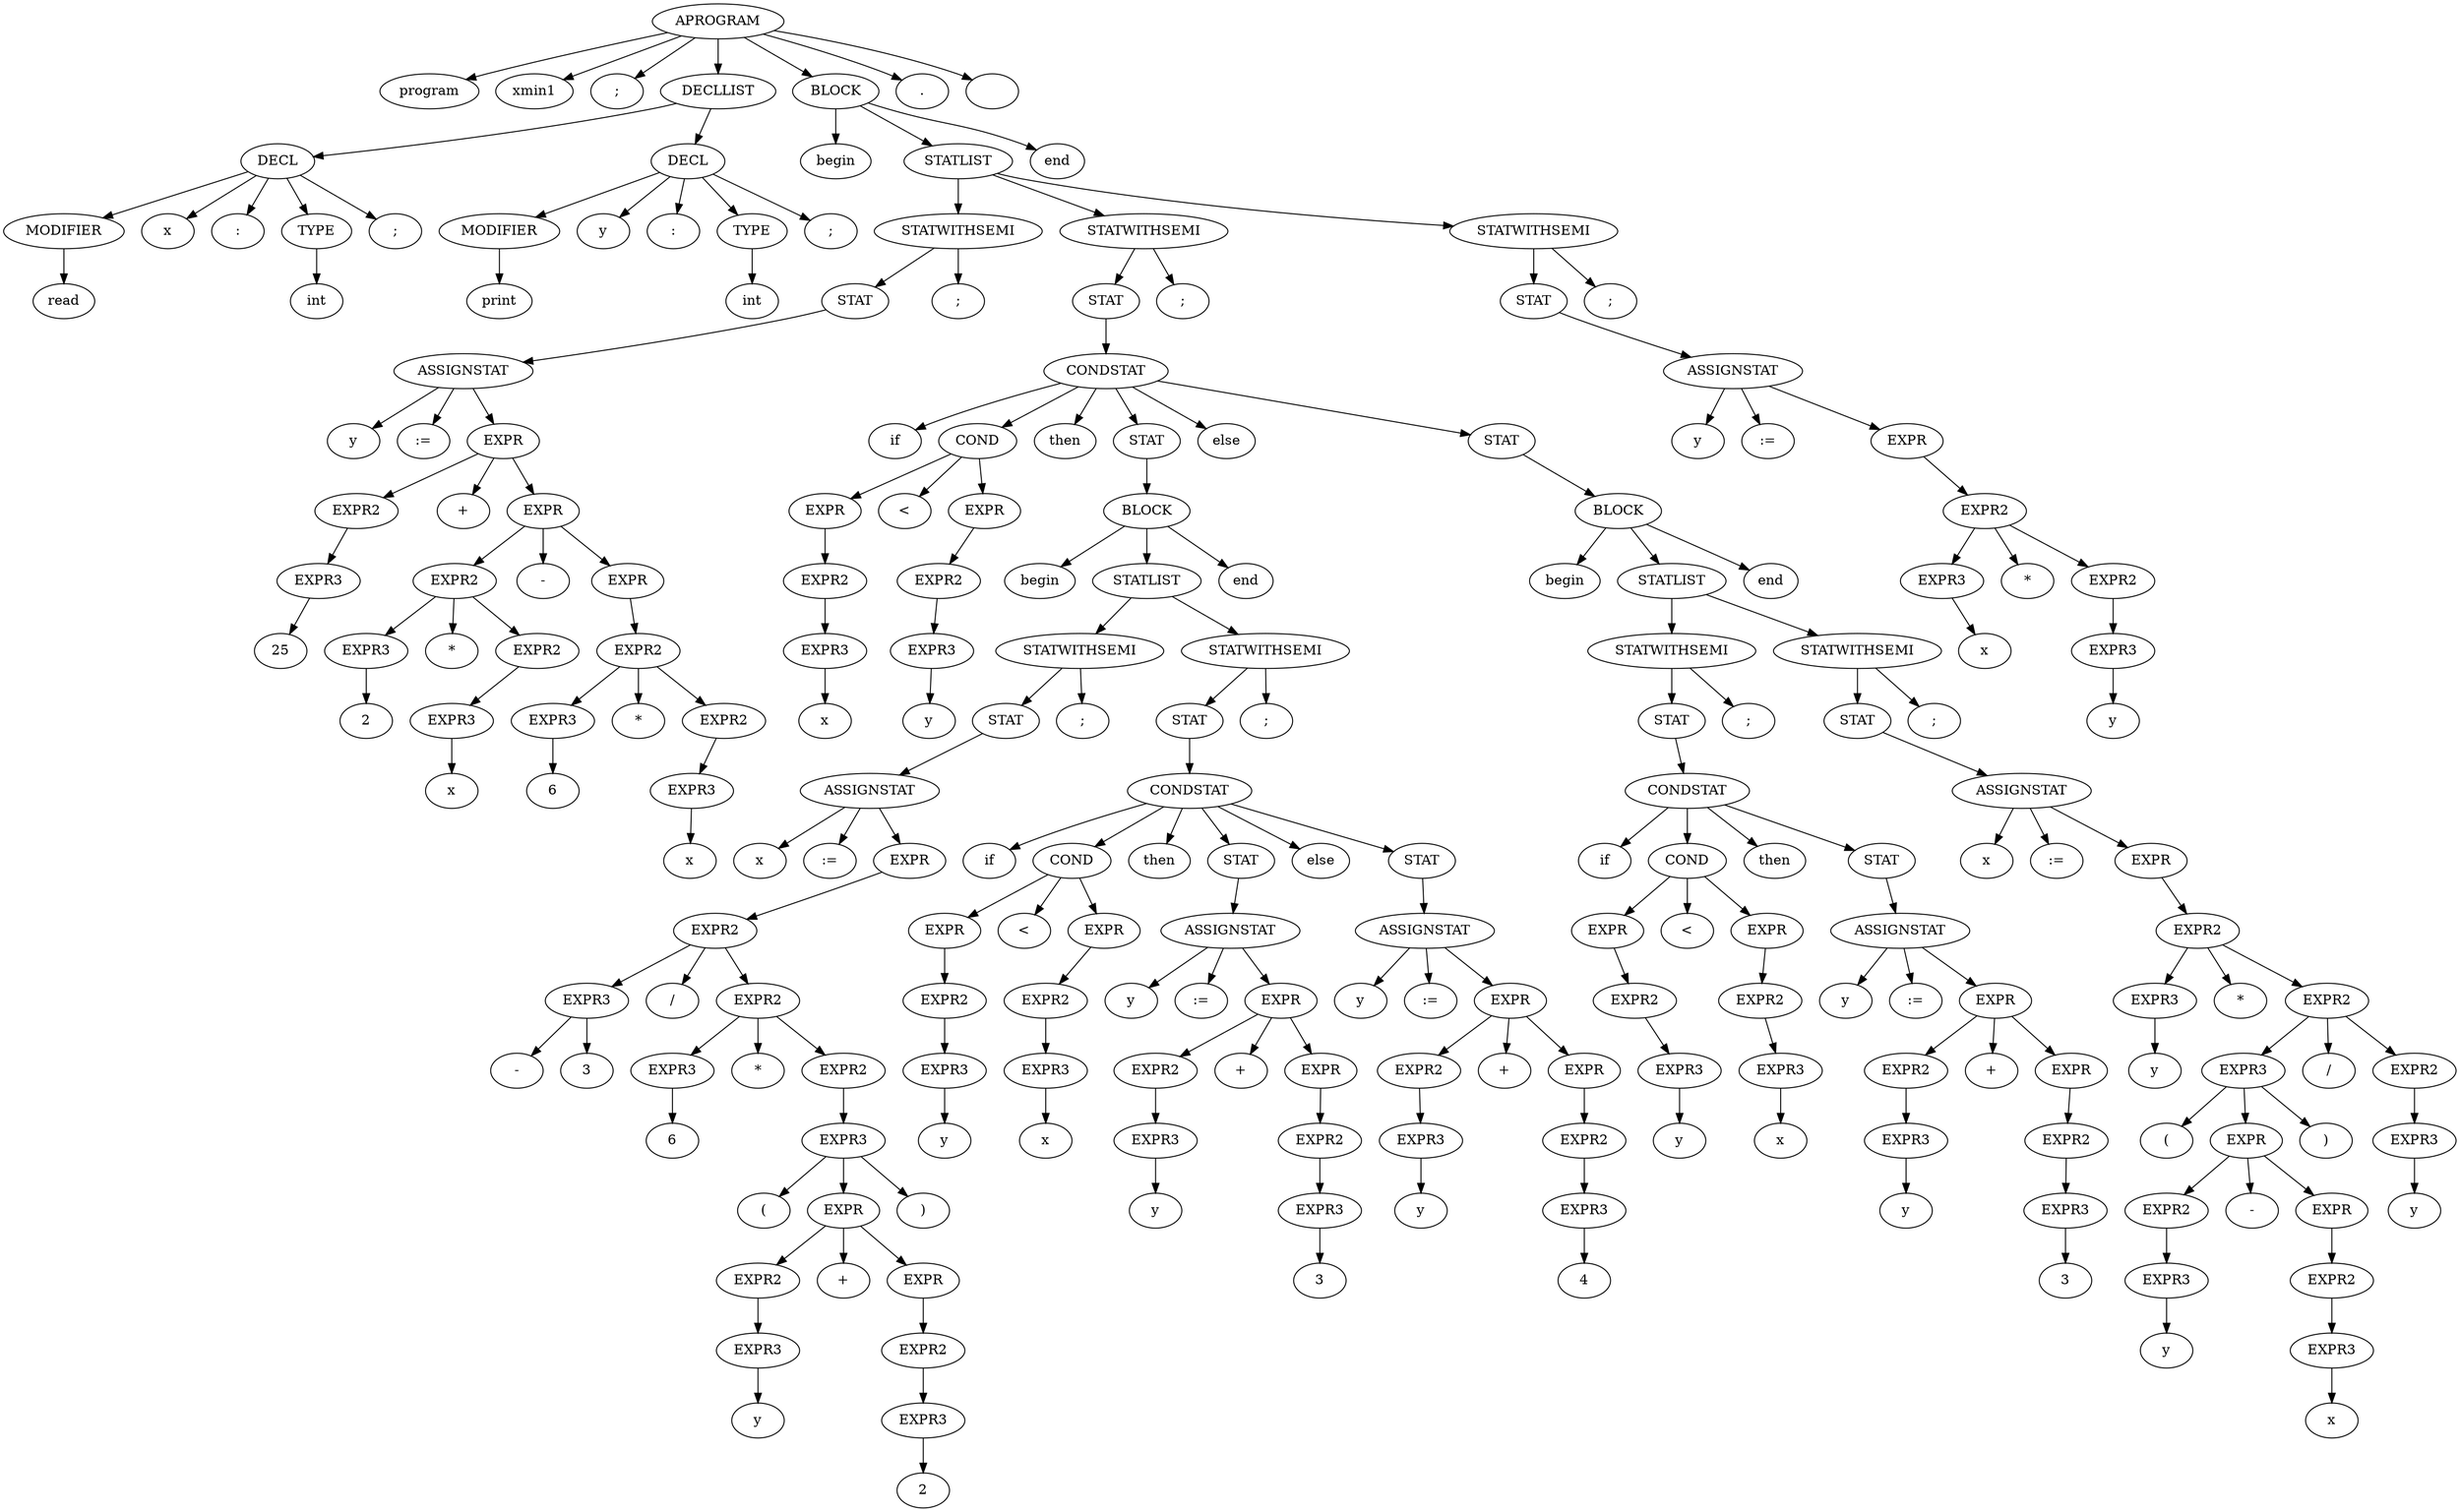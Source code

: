 digraph{ 
n705927765 [label="APROGRAM"]
n366712642 [label="program"]
n1829164700 [label="xmin1"]
n2018699554 [label=";"]
n1311053135 [label="DECLLIST"]
n118352462 [label="DECL"]
n1550089733 [label="MODIFIER"]
n865113938 [label="read"]
n1442407170 [label="x"]
n1028566121 [label=":"]
n1118140819 [label="TYPE"]
n1975012498 [label="int"]
n1808253012 [label=";"]
n589431969 [label="DECL"]
n1252169911 [label="MODIFIER"]
n2101973421 [label="print"]
n685325104 [label="y"]
n460141958 [label=":"]
n1163157884 [label="TYPE"]
n1956725890 [label="int"]
n356573597 [label=";"]
n1735600054 [label="BLOCK"]
n21685669 [label="begin"]
n2133927002 [label="STATLIST"]
n1836019240 [label="STATWITHSEMI"]
n325040804 [label="STAT"]
n1173230247 [label="ASSIGNSTAT"]
n856419764 [label="y"]
n621009875 [label=":="]
n1265094477 [label="EXPR"]
n2125039532 [label="EXPR2"]
n312714112 [label="EXPR3"]
n692404036 [label="25"]
n1554874502 [label="+"]
n1846274136 [label="EXPR"]
n1639705018 [label="EXPR2"]
n1627674070 [label="EXPR3"]
n1360875712 [label="2"]
n1625635731 [label="*"]
n1580066828 [label="EXPR2"]
n491044090 [label="EXPR3"]
n644117698 [label="x"]
n1872034366 [label="-"]
n1581781576 [label="EXPR"]
n1725154839 [label="EXPR2"]
n1670675563 [label="EXPR3"]
n723074861 [label="6"]
n895328852 [label="*"]
n1304836502 [label="EXPR2"]
n225534817 [label="EXPR3"]
n1878246837 [label="x"]
n929338653 [label=";"]
n1259475182 [label="STATWITHSEMI"]
n1300109446 [label="STAT"]
n1020371697 [label="CONDSTAT"]
n789451787 [label="if"]
n1950409828 [label="COND"]
n1229416514 [label="EXPR"]
n2016447921 [label="EXPR2"]
n666988784 [label="EXPR3"]
n1414644648 [label="x"]
n640070680 [label="<"]
n1510467688 [label="EXPR"]
n1995265320 [label="EXPR2"]
n746292446 [label="EXPR3"]
n1072591677 [label="y"]
n1523554304 [label="then"]
n1175962212 [label="STAT"]
n918221580 [label="BLOCK"]
n2055281021 [label="begin"]
n1554547125 [label="STATLIST"]
n617901222 [label="STATWITHSEMI"]
n1159190947 [label="STAT"]
n925858445 [label="ASSIGNSTAT"]
n798154996 [label="x"]
n681842940 [label=":="]
n1392838282 [label="EXPR"]
n523429237 [label="EXPR2"]
n664740647 [label="EXPR3"]
n804564176 [label="-"]
n1421795058 [label="3"]
n1555009629 [label="/"]
n41359092 [label="EXPR2"]
n149928006 [label="EXPR3"]
n713338599 [label="6"]
n168423058 [label="*"]
n821270929 [label="EXPR2"]
n1160460865 [label="EXPR3"]
n1247233941 [label="("]
n258952499 [label="EXPR"]
n603742814 [label="EXPR2"]
n1067040082 [label="EXPR3"]
n1325547227 [label="y"]
n980546781 [label="+"]
n2061475679 [label="EXPR"]
n140435067 [label="EXPR2"]
n1450495309 [label="EXPR3"]
n1670782018 [label="2"]
n1706377736 [label=")"]
n468121027 [label=";"]
n1804094807 [label="STATWITHSEMI"]
n951007336 [label="STAT"]
n2001049719 [label="CONDSTAT"]
n1528902577 [label="if"]
n1927950199 [label="COND"]
n868693306 [label="EXPR"]
n1746572565 [label="EXPR2"]
n989110044 [label="EXPR3"]
n424058530 [label="y"]
n321001045 [label="<"]
n791452441 [label="EXPR"]
n834600351 [label="EXPR2"]
n471910020 [label="EXPR3"]
n531885035 [label="x"]
n1418481495 [label="then"]
n303563356 [label="STAT"]
n135721597 [label="ASSIGNSTAT"]
n142257191 [label="y"]
n1044036744 [label=":="]
n1826771953 [label="EXPR"]
n1406718218 [label="EXPR2"]
n245257410 [label="EXPR3"]
n1705736037 [label="y"]
n455659002 [label="+"]
n250421012 [label="EXPR"]
n1915318863 [label="EXPR2"]
n1283928880 [label="EXPR3"]
n295530567 [label="3"]
n2003749087 [label="else"]
n1324119927 [label="STAT"]
n990368553 [label="ASSIGNSTAT"]
n1096979270 [label="y"]
n1078694789 [label=":="]
n1831932724 [label="EXPR"]
n1747585824 [label="EXPR2"]
n1023892928 [label="EXPR3"]
n558638686 [label="y"]
n1149319664 [label="+"]
n2093631819 [label="EXPR"]
n2074407503 [label="EXPR2"]
n999966131 [label="EXPR3"]
n1989780873 [label="4"]
n1480010240 [label=";"]
n81628611 [label="end"]
n1828972342 [label="else"]
n1452126962 [label="STAT"]
n931919113 [label="BLOCK"]
n1607521710 [label="begin"]
n764977973 [label="STATLIST"]
n381259350 [label="STATWITHSEMI"]
n2129789493 [label="STAT"]
n668386784 [label="CONDSTAT"]
n1329552164 [label="if"]
n363771819 [label="COND"]
n2065951873 [label="EXPR"]
n1791741888 [label="EXPR2"]
n1595428806 [label="EXPR3"]
n1072408673 [label="y"]
n1531448569 [label="<"]
n1867083167 [label="EXPR"]
n1915910607 [label="EXPR2"]
n284720968 [label="EXPR3"]
n189568618 [label="x"]
n793589513 [label="then"]
n1313922862 [label="STAT"]
n495053715 [label="ASSIGNSTAT"]
n1922154895 [label="y"]
n883049899 [label=":="]
n2093176254 [label="EXPR"]
n1854731462 [label="EXPR2"]
n317574433 [label="EXPR3"]
n885284298 [label="y"]
n1389133897 [label="+"]
n1534030866 [label="EXPR"]
n664223387 [label="EXPR2"]
n824909230 [label="EXPR3"]
n122883338 [label="3"]
n666641942 [label=";"]
n960604060 [label="STATWITHSEMI"]
n1349393271 [label="STAT"]
n1338668845 [label="ASSIGNSTAT"]
n159413332 [label="x"]
n1028214719 [label=":="]
n500977346 [label="EXPR"]
n20132171 [label="EXPR2"]
n186370029 [label="EXPR3"]
n2094548358 [label="y"]
n51228289 [label="*"]
n455896770 [label="EXPR2"]
n1323165413 [label="EXPR3"]
n1880587981 [label="("]
n511754216 [label="EXPR"]
n1721931908 [label="EXPR2"]
n1198108795 [label="EXPR3"]
n214126413 [label="y"]
n396873410 [label="-"]
n1706234378 [label="EXPR"]
n1867750575 [label="EXPR2"]
n2046562095 [label="EXPR3"]
n1342443276 [label="x"]
n769287236 [label=")"]
n1587487668 [label="/"]
n1199823423 [label="EXPR2"]
n932172204 [label="EXPR3"]
n1225358173 [label="y"]
n1848402763 [label=";"]
n933699219 [label="end"]
n2121055098 [label=";"]
n2084435065 [label="STATWITHSEMI"]
n1896277646 [label="STAT"]
n2128227771 [label="ASSIGNSTAT"]
n1702297201 [label="y"]
n1996181658 [label=":="]
n806353501 [label="EXPR"]
n521645586 [label="EXPR2"]
n1296064247 [label="EXPR3"]
n1637070917 [label="x"]
n780237624 [label="*"]
n205797316 [label="EXPR2"]
n1128032093 [label="EXPR3"]
n1066516207 [label="y"]
n443308702 [label=";"]
n935044096 [label="end"]
n396180261 [label="."]
n625576447 [label=""]
n705927765 -> n366712642
n705927765 -> n1829164700
n705927765 -> n2018699554
n705927765 -> n1311053135
n705927765 -> n1735600054
n705927765 -> n396180261
n705927765 -> n625576447
n1311053135 -> n118352462
n1311053135 -> n589431969
n118352462 -> n1550089733
n118352462 -> n1442407170
n118352462 -> n1028566121
n118352462 -> n1118140819
n118352462 -> n1808253012
n1550089733 -> n865113938
n1118140819 -> n1975012498
n589431969 -> n1252169911
n589431969 -> n685325104
n589431969 -> n460141958
n589431969 -> n1163157884
n589431969 -> n356573597
n1252169911 -> n2101973421
n1163157884 -> n1956725890
n1735600054 -> n21685669
n1735600054 -> n2133927002
n1735600054 -> n935044096
n2133927002 -> n1836019240
n2133927002 -> n1259475182
n2133927002 -> n2084435065
n1836019240 -> n325040804
n1836019240 -> n929338653
n325040804 -> n1173230247
n1173230247 -> n856419764
n1173230247 -> n621009875
n1173230247 -> n1265094477
n1265094477 -> n2125039532
n1265094477 -> n1554874502
n1265094477 -> n1846274136
n2125039532 -> n312714112
n312714112 -> n692404036
n1846274136 -> n1639705018
n1846274136 -> n1872034366
n1846274136 -> n1581781576
n1639705018 -> n1627674070
n1639705018 -> n1625635731
n1639705018 -> n1580066828
n1627674070 -> n1360875712
n1580066828 -> n491044090
n491044090 -> n644117698
n1581781576 -> n1725154839
n1725154839 -> n1670675563
n1725154839 -> n895328852
n1725154839 -> n1304836502
n1670675563 -> n723074861
n1304836502 -> n225534817
n225534817 -> n1878246837
n1259475182 -> n1300109446
n1259475182 -> n2121055098
n1300109446 -> n1020371697
n1020371697 -> n789451787
n1020371697 -> n1950409828
n1020371697 -> n1523554304
n1020371697 -> n1175962212
n1020371697 -> n1828972342
n1020371697 -> n1452126962
n1950409828 -> n1229416514
n1950409828 -> n640070680
n1950409828 -> n1510467688
n1229416514 -> n2016447921
n2016447921 -> n666988784
n666988784 -> n1414644648
n1510467688 -> n1995265320
n1995265320 -> n746292446
n746292446 -> n1072591677
n1175962212 -> n918221580
n918221580 -> n2055281021
n918221580 -> n1554547125
n918221580 -> n81628611
n1554547125 -> n617901222
n1554547125 -> n1804094807
n617901222 -> n1159190947
n617901222 -> n468121027
n1159190947 -> n925858445
n925858445 -> n798154996
n925858445 -> n681842940
n925858445 -> n1392838282
n1392838282 -> n523429237
n523429237 -> n664740647
n523429237 -> n1555009629
n523429237 -> n41359092
n664740647 -> n804564176
n664740647 -> n1421795058
n41359092 -> n149928006
n41359092 -> n168423058
n41359092 -> n821270929
n149928006 -> n713338599
n821270929 -> n1160460865
n1160460865 -> n1247233941
n1160460865 -> n258952499
n1160460865 -> n1706377736
n258952499 -> n603742814
n258952499 -> n980546781
n258952499 -> n2061475679
n603742814 -> n1067040082
n1067040082 -> n1325547227
n2061475679 -> n140435067
n140435067 -> n1450495309
n1450495309 -> n1670782018
n1804094807 -> n951007336
n1804094807 -> n1480010240
n951007336 -> n2001049719
n2001049719 -> n1528902577
n2001049719 -> n1927950199
n2001049719 -> n1418481495
n2001049719 -> n303563356
n2001049719 -> n2003749087
n2001049719 -> n1324119927
n1927950199 -> n868693306
n1927950199 -> n321001045
n1927950199 -> n791452441
n868693306 -> n1746572565
n1746572565 -> n989110044
n989110044 -> n424058530
n791452441 -> n834600351
n834600351 -> n471910020
n471910020 -> n531885035
n303563356 -> n135721597
n135721597 -> n142257191
n135721597 -> n1044036744
n135721597 -> n1826771953
n1826771953 -> n1406718218
n1826771953 -> n455659002
n1826771953 -> n250421012
n1406718218 -> n245257410
n245257410 -> n1705736037
n250421012 -> n1915318863
n1915318863 -> n1283928880
n1283928880 -> n295530567
n1324119927 -> n990368553
n990368553 -> n1096979270
n990368553 -> n1078694789
n990368553 -> n1831932724
n1831932724 -> n1747585824
n1831932724 -> n1149319664
n1831932724 -> n2093631819
n1747585824 -> n1023892928
n1023892928 -> n558638686
n2093631819 -> n2074407503
n2074407503 -> n999966131
n999966131 -> n1989780873
n1452126962 -> n931919113
n931919113 -> n1607521710
n931919113 -> n764977973
n931919113 -> n933699219
n764977973 -> n381259350
n764977973 -> n960604060
n381259350 -> n2129789493
n381259350 -> n666641942
n2129789493 -> n668386784
n668386784 -> n1329552164
n668386784 -> n363771819
n668386784 -> n793589513
n668386784 -> n1313922862
n363771819 -> n2065951873
n363771819 -> n1531448569
n363771819 -> n1867083167
n2065951873 -> n1791741888
n1791741888 -> n1595428806
n1595428806 -> n1072408673
n1867083167 -> n1915910607
n1915910607 -> n284720968
n284720968 -> n189568618
n1313922862 -> n495053715
n495053715 -> n1922154895
n495053715 -> n883049899
n495053715 -> n2093176254
n2093176254 -> n1854731462
n2093176254 -> n1389133897
n2093176254 -> n1534030866
n1854731462 -> n317574433
n317574433 -> n885284298
n1534030866 -> n664223387
n664223387 -> n824909230
n824909230 -> n122883338
n960604060 -> n1349393271
n960604060 -> n1848402763
n1349393271 -> n1338668845
n1338668845 -> n159413332
n1338668845 -> n1028214719
n1338668845 -> n500977346
n500977346 -> n20132171
n20132171 -> n186370029
n20132171 -> n51228289
n20132171 -> n455896770
n186370029 -> n2094548358
n455896770 -> n1323165413
n455896770 -> n1587487668
n455896770 -> n1199823423
n1323165413 -> n1880587981
n1323165413 -> n511754216
n1323165413 -> n769287236
n511754216 -> n1721931908
n511754216 -> n396873410
n511754216 -> n1706234378
n1721931908 -> n1198108795
n1198108795 -> n214126413
n1706234378 -> n1867750575
n1867750575 -> n2046562095
n2046562095 -> n1342443276
n1199823423 -> n932172204
n932172204 -> n1225358173
n2084435065 -> n1896277646
n2084435065 -> n443308702
n1896277646 -> n2128227771
n2128227771 -> n1702297201
n2128227771 -> n1996181658
n2128227771 -> n806353501
n806353501 -> n521645586
n521645586 -> n1296064247
n521645586 -> n780237624
n521645586 -> n205797316
n1296064247 -> n1637070917
n205797316 -> n1128032093
n1128032093 -> n1066516207
}
